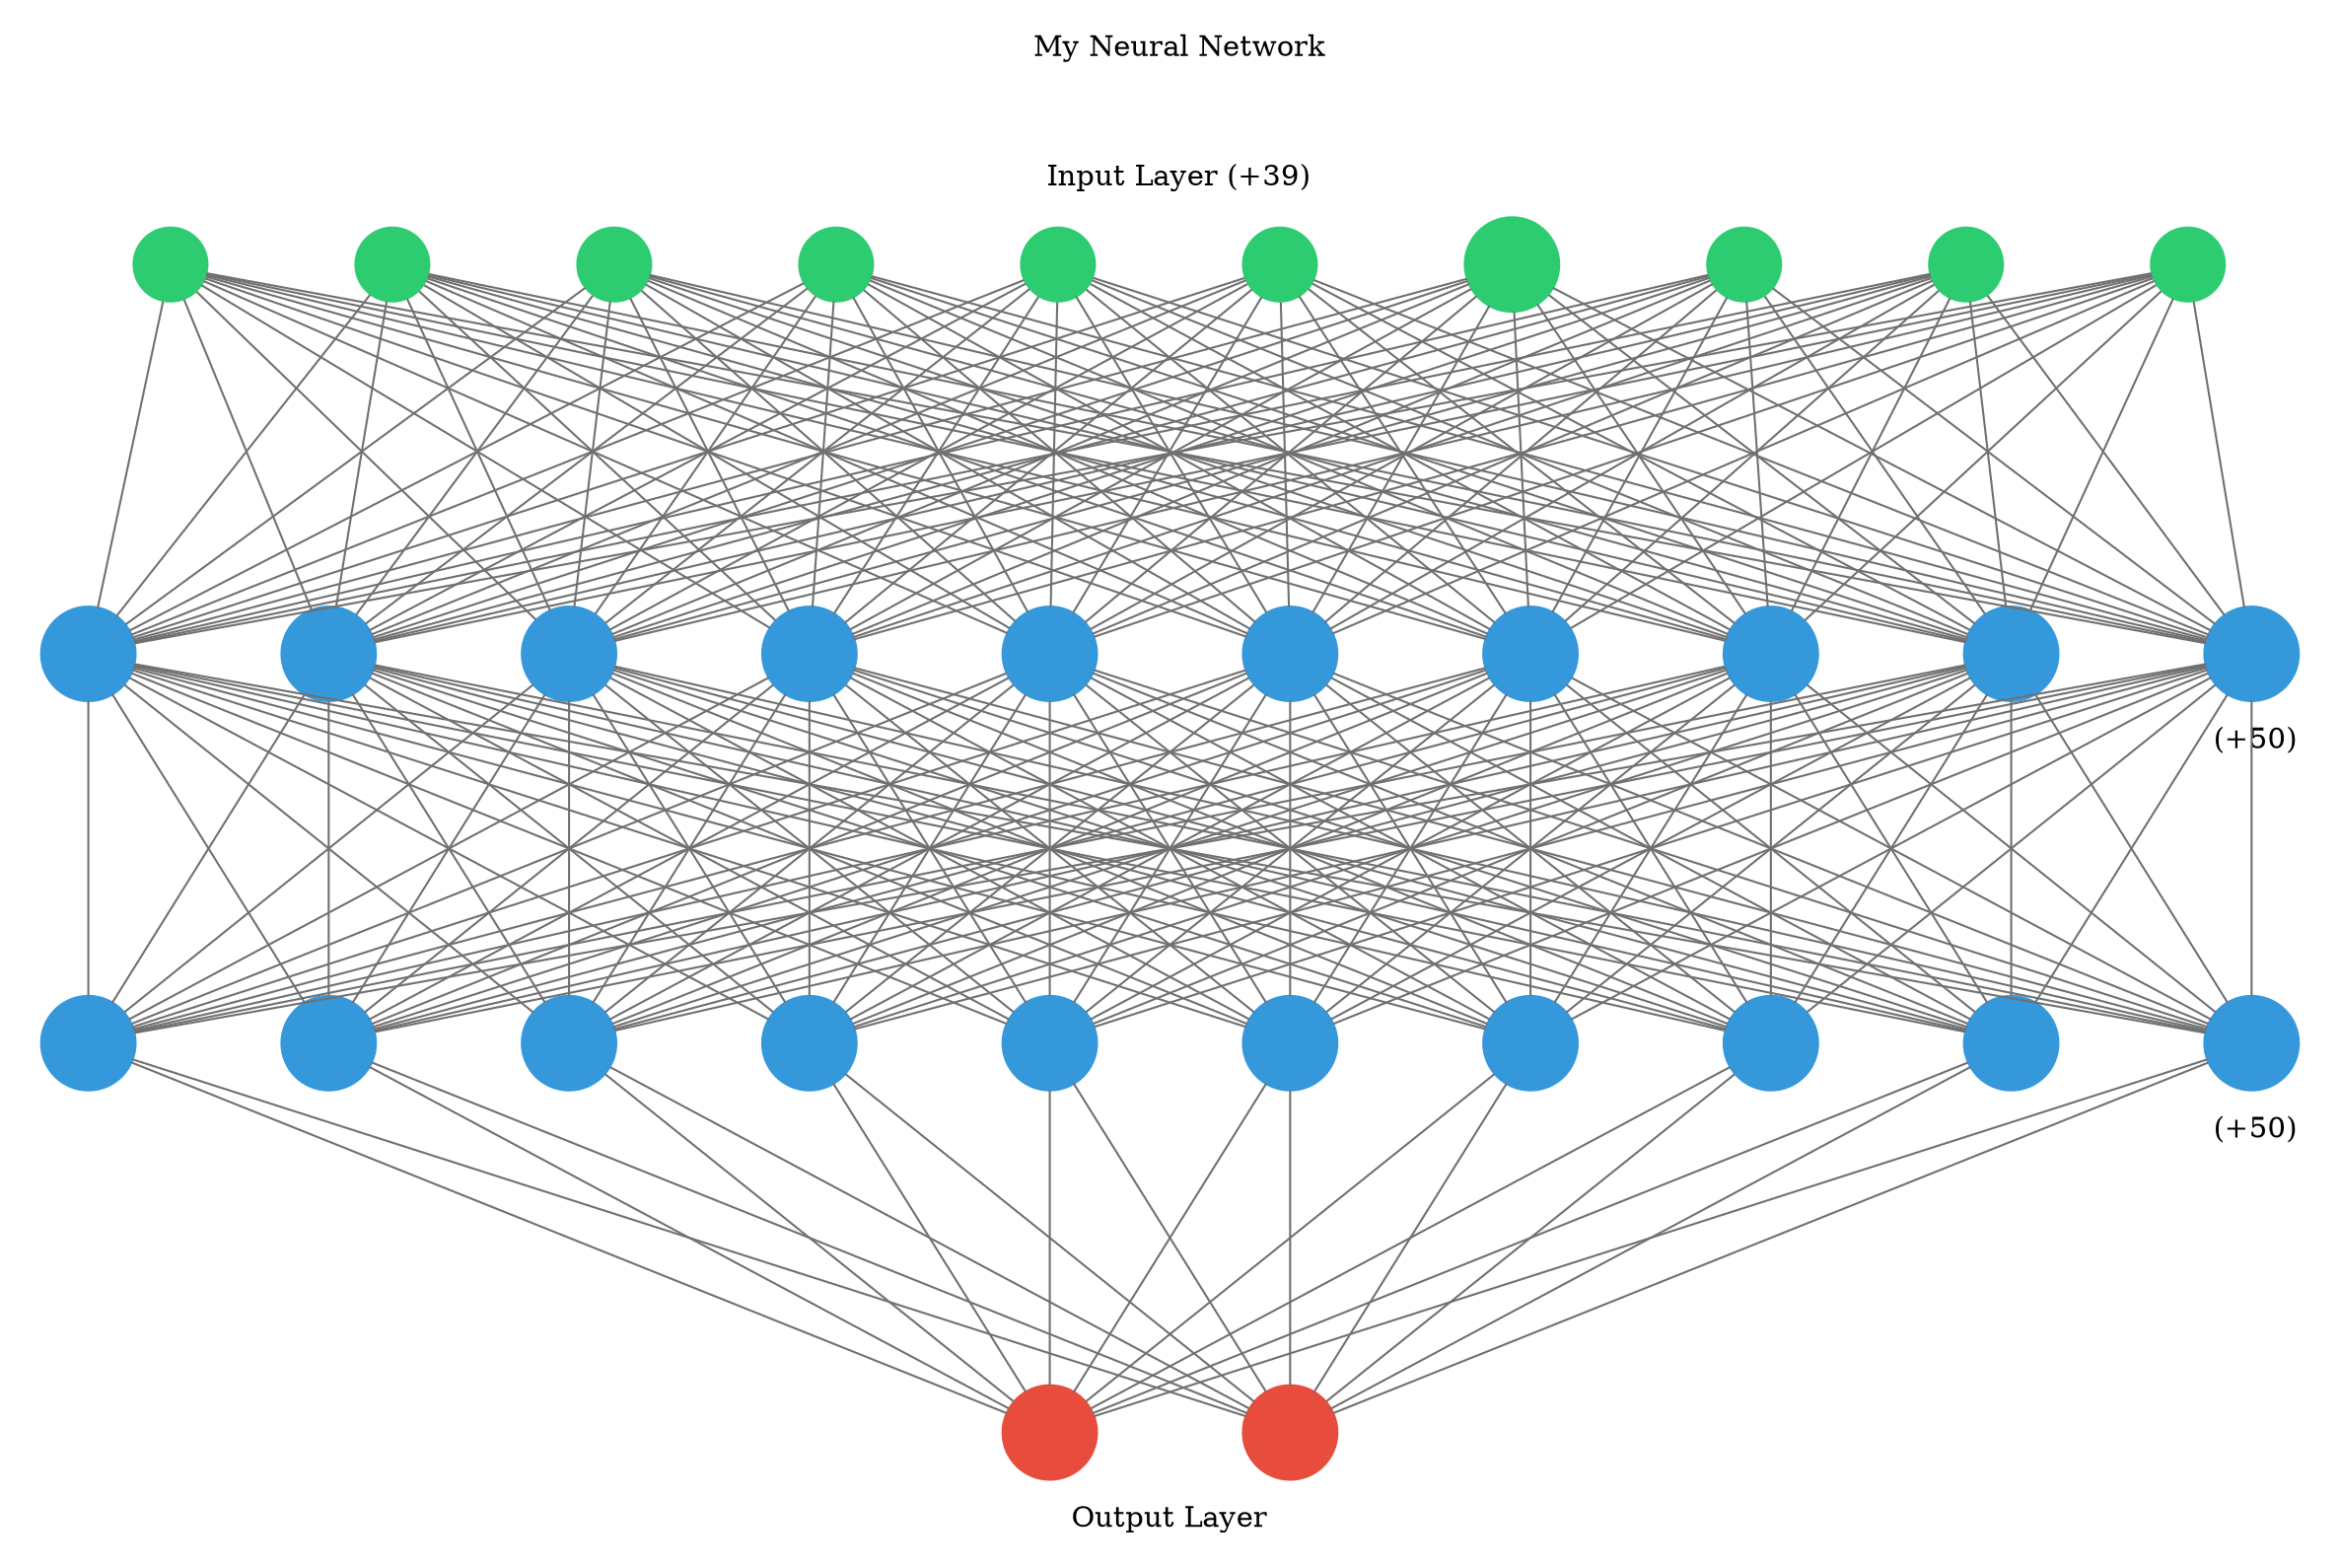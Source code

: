 digraph g {
	graph [nodesep=1 ranksep=2 splines=false]
	edge [arrowhead=none color="#707070"]
	subgraph cluster_input {
		node [color="#2ecc71" fontcolor="#2ecc71" shape=circle style=filled]
		color=white
		1
		label="My Neural Network



Input Layer (+39)"
		rank=same
		2
		label="My Neural Network



Input Layer (+39)"
		rank=same
		3
		label="My Neural Network



Input Layer (+39)"
		rank=same
		4
		label="My Neural Network



Input Layer (+39)"
		rank=same
		5
		label="My Neural Network



Input Layer (+39)"
		rank=same
		6
		label="My Neural Network



Input Layer (+39)"
		rank=same
		7
		label="My Neural Network



Input Layer (+39)"
		rank=same
		8
		label="My Neural Network



Input Layer (+39)"
		rank=same
		9
		label="My Neural Network



Input Layer (+39)"
		rank=same
		10
		label="My Neural Network



Input Layer (+39)"
		rank=same
	}
	1 -> 11
	2 -> 11
	3 -> 11
	4 -> 11
	5 -> 11
	6 -> 11
	7 -> 11
	8 -> 11
	9 -> 11
	10 -> 11
	1 -> 12
	2 -> 12
	3 -> 12
	4 -> 12
	5 -> 12
	6 -> 12
	7 -> 12
	8 -> 12
	9 -> 12
	10 -> 12
	1 -> 13
	2 -> 13
	3 -> 13
	4 -> 13
	5 -> 13
	6 -> 13
	7 -> 13
	8 -> 13
	9 -> 13
	10 -> 13
	1 -> 14
	2 -> 14
	3 -> 14
	4 -> 14
	5 -> 14
	6 -> 14
	7 -> 14
	8 -> 14
	9 -> 14
	10 -> 14
	1 -> 15
	2 -> 15
	3 -> 15
	4 -> 15
	5 -> 15
	6 -> 15
	7 -> 15
	8 -> 15
	9 -> 15
	10 -> 15
	1 -> 16
	2 -> 16
	3 -> 16
	4 -> 16
	5 -> 16
	6 -> 16
	7 -> 16
	8 -> 16
	9 -> 16
	10 -> 16
	1 -> 17
	2 -> 17
	3 -> 17
	4 -> 17
	5 -> 17
	6 -> 17
	7 -> 17
	8 -> 17
	9 -> 17
	10 -> 17
	1 -> 18
	2 -> 18
	3 -> 18
	4 -> 18
	5 -> 18
	6 -> 18
	7 -> 18
	8 -> 18
	9 -> 18
	10 -> 18
	1 -> 19
	2 -> 19
	3 -> 19
	4 -> 19
	5 -> 19
	6 -> 19
	7 -> 19
	8 -> 19
	9 -> 19
	10 -> 19
	1 -> 20
	2 -> 20
	3 -> 20
	4 -> 20
	5 -> 20
	6 -> 20
	7 -> 20
	8 -> 20
	9 -> 20
	10 -> 20
	subgraph cluster_1 {
		color=white
		rank=same
		label=" (+50)" labeljust=right labelloc=b
		11 [color="#3498db" fontcolor="#3498db" shape=circle style=filled]
		12 [color="#3498db" fontcolor="#3498db" shape=circle style=filled]
		13 [color="#3498db" fontcolor="#3498db" shape=circle style=filled]
		14 [color="#3498db" fontcolor="#3498db" shape=circle style=filled]
		15 [color="#3498db" fontcolor="#3498db" shape=circle style=filled]
		16 [color="#3498db" fontcolor="#3498db" shape=circle style=filled]
		17 [color="#3498db" fontcolor="#3498db" shape=circle style=filled]
		18 [color="#3498db" fontcolor="#3498db" shape=circle style=filled]
		19 [color="#3498db" fontcolor="#3498db" shape=circle style=filled]
		20 [color="#3498db" fontcolor="#3498db" shape=circle style=filled]
	}
	11 -> 21
	12 -> 21
	13 -> 21
	14 -> 21
	15 -> 21
	16 -> 21
	17 -> 21
	18 -> 21
	19 -> 21
	20 -> 21
	11 -> 22
	12 -> 22
	13 -> 22
	14 -> 22
	15 -> 22
	16 -> 22
	17 -> 22
	18 -> 22
	19 -> 22
	20 -> 22
	11 -> 23
	12 -> 23
	13 -> 23
	14 -> 23
	15 -> 23
	16 -> 23
	17 -> 23
	18 -> 23
	19 -> 23
	20 -> 23
	11 -> 24
	12 -> 24
	13 -> 24
	14 -> 24
	15 -> 24
	16 -> 24
	17 -> 24
	18 -> 24
	19 -> 24
	20 -> 24
	11 -> 25
	12 -> 25
	13 -> 25
	14 -> 25
	15 -> 25
	16 -> 25
	17 -> 25
	18 -> 25
	19 -> 25
	20 -> 25
	11 -> 26
	12 -> 26
	13 -> 26
	14 -> 26
	15 -> 26
	16 -> 26
	17 -> 26
	18 -> 26
	19 -> 26
	20 -> 26
	11 -> 27
	12 -> 27
	13 -> 27
	14 -> 27
	15 -> 27
	16 -> 27
	17 -> 27
	18 -> 27
	19 -> 27
	20 -> 27
	11 -> 28
	12 -> 28
	13 -> 28
	14 -> 28
	15 -> 28
	16 -> 28
	17 -> 28
	18 -> 28
	19 -> 28
	20 -> 28
	11 -> 29
	12 -> 29
	13 -> 29
	14 -> 29
	15 -> 29
	16 -> 29
	17 -> 29
	18 -> 29
	19 -> 29
	20 -> 29
	11 -> 30
	12 -> 30
	13 -> 30
	14 -> 30
	15 -> 30
	16 -> 30
	17 -> 30
	18 -> 30
	19 -> 30
	20 -> 30
	subgraph cluster_2 {
		color=white
		rank=same
		label=" (+50)" labeljust=right labelloc=b
		21 [color="#3498db" fontcolor="#3498db" shape=circle style=filled]
		22 [color="#3498db" fontcolor="#3498db" shape=circle style=filled]
		23 [color="#3498db" fontcolor="#3498db" shape=circle style=filled]
		24 [color="#3498db" fontcolor="#3498db" shape=circle style=filled]
		25 [color="#3498db" fontcolor="#3498db" shape=circle style=filled]
		26 [color="#3498db" fontcolor="#3498db" shape=circle style=filled]
		27 [color="#3498db" fontcolor="#3498db" shape=circle style=filled]
		28 [color="#3498db" fontcolor="#3498db" shape=circle style=filled]
		29 [color="#3498db" fontcolor="#3498db" shape=circle style=filled]
		30 [color="#3498db" fontcolor="#3498db" shape=circle style=filled]
	}
	21 -> 31
	22 -> 31
	23 -> 31
	24 -> 31
	25 -> 31
	26 -> 31
	27 -> 31
	28 -> 31
	29 -> 31
	30 -> 31
	21 -> 32
	22 -> 32
	23 -> 32
	24 -> 32
	25 -> 32
	26 -> 32
	27 -> 32
	28 -> 32
	29 -> 32
	30 -> 32
	subgraph cluster_output {
		node [color="#2ecc71" fontcolor="#2ecc71" shape=circle style=filled]
		color=white
		rank=same
		labeljust=1
		31 [color="#e74c3c" fontcolor="#e74c3c" shape=circle style=filled]
		32 [color="#e74c3c" fontcolor="#e74c3c" shape=circle style=filled]
		label="Output Layer" labelloc=bottom
	}
	arrowShape=none
}
